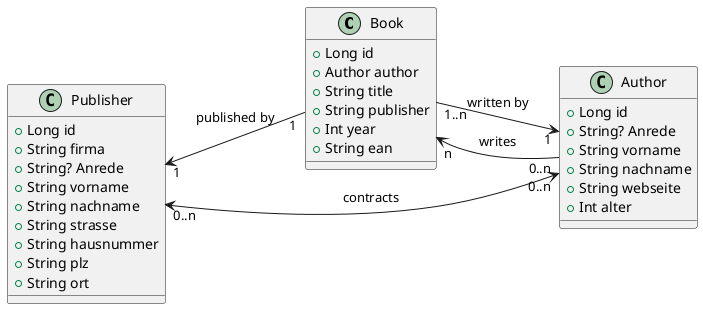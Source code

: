 @startuml
left to right direction

class Book {
  + Long id
  + Author author
  + String title
  + String publisher
  + Int year
  + String ean
}

class Author {
  + Long id
  + String? Anrede
  + String vorname
  + String nachname
  + String webseite
  + Int alter
}

class Publisher {
  + Long id
  + String firma
  + String? Anrede
  + String vorname
  + String nachname
  + String strasse
  + String hausnummer
  + String plz
  + String ort
}

Book "1" -up-> "1" Publisher : "published by"
Book "1..n" -down-> "1" Author : "written by"
Publisher "0..n" <--> "0..n" Author : "contracts"
Author "0..n" --> "n" Book : "writes"

@enduml